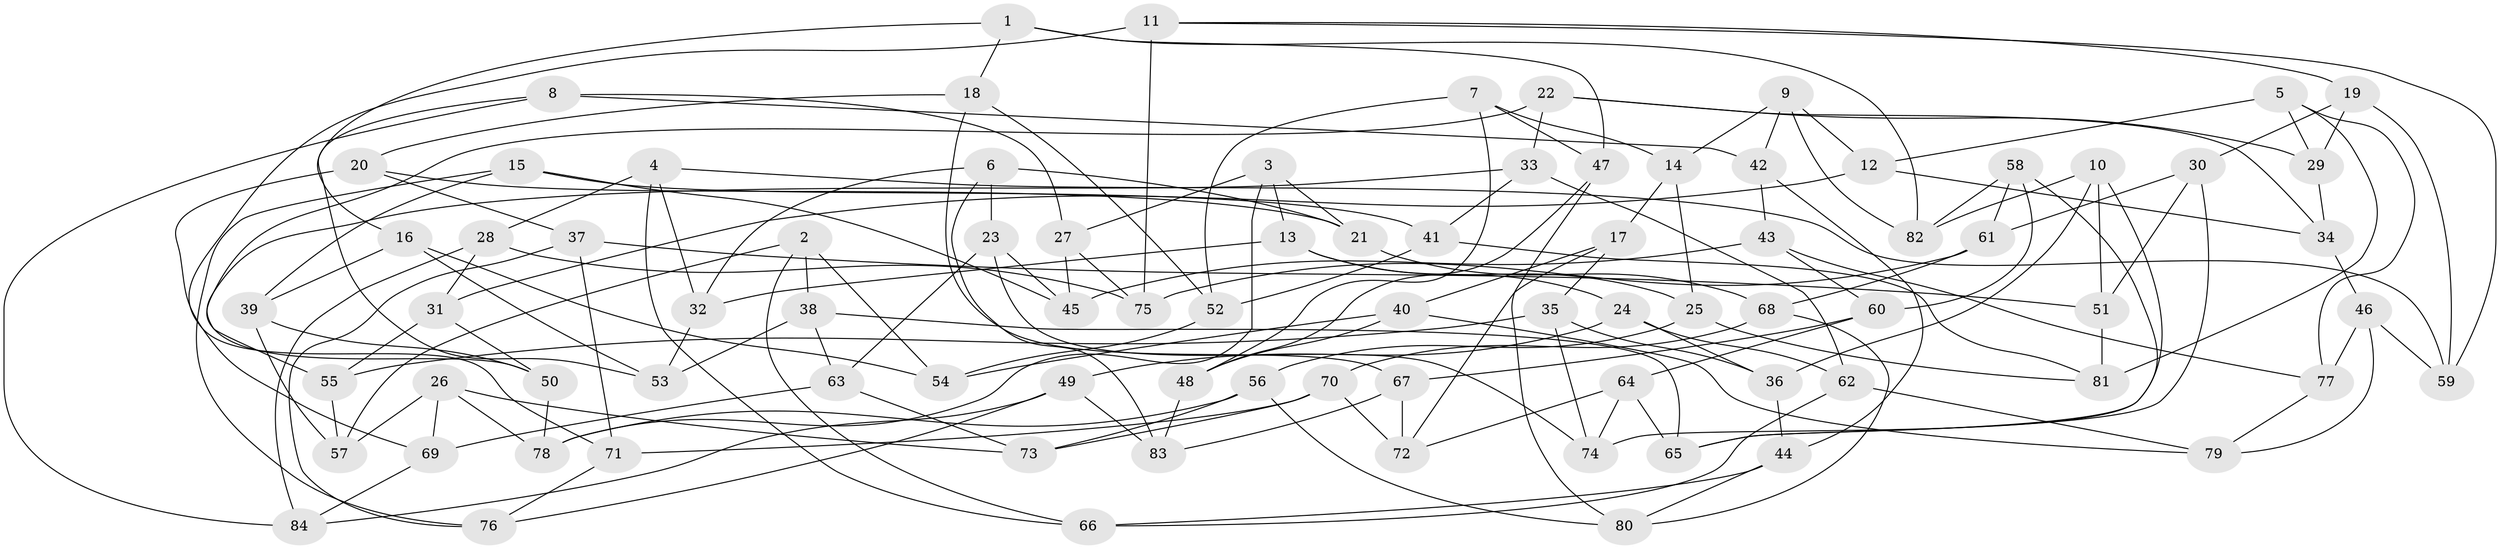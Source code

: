 // Generated by graph-tools (version 1.1) at 2025/11/02/27/25 16:11:47]
// undirected, 84 vertices, 168 edges
graph export_dot {
graph [start="1"]
  node [color=gray90,style=filled];
  1;
  2;
  3;
  4;
  5;
  6;
  7;
  8;
  9;
  10;
  11;
  12;
  13;
  14;
  15;
  16;
  17;
  18;
  19;
  20;
  21;
  22;
  23;
  24;
  25;
  26;
  27;
  28;
  29;
  30;
  31;
  32;
  33;
  34;
  35;
  36;
  37;
  38;
  39;
  40;
  41;
  42;
  43;
  44;
  45;
  46;
  47;
  48;
  49;
  50;
  51;
  52;
  53;
  54;
  55;
  56;
  57;
  58;
  59;
  60;
  61;
  62;
  63;
  64;
  65;
  66;
  67;
  68;
  69;
  70;
  71;
  72;
  73;
  74;
  75;
  76;
  77;
  78;
  79;
  80;
  81;
  82;
  83;
  84;
  1 -- 47;
  1 -- 82;
  1 -- 16;
  1 -- 18;
  2 -- 54;
  2 -- 57;
  2 -- 66;
  2 -- 38;
  3 -- 78;
  3 -- 27;
  3 -- 21;
  3 -- 13;
  4 -- 66;
  4 -- 32;
  4 -- 28;
  4 -- 59;
  5 -- 29;
  5 -- 77;
  5 -- 81;
  5 -- 12;
  6 -- 83;
  6 -- 21;
  6 -- 23;
  6 -- 32;
  7 -- 14;
  7 -- 47;
  7 -- 48;
  7 -- 52;
  8 -- 27;
  8 -- 42;
  8 -- 53;
  8 -- 84;
  9 -- 12;
  9 -- 82;
  9 -- 14;
  9 -- 42;
  10 -- 74;
  10 -- 36;
  10 -- 82;
  10 -- 51;
  11 -- 59;
  11 -- 75;
  11 -- 19;
  11 -- 71;
  12 -- 31;
  12 -- 34;
  13 -- 24;
  13 -- 32;
  13 -- 25;
  14 -- 25;
  14 -- 17;
  15 -- 39;
  15 -- 76;
  15 -- 41;
  15 -- 45;
  16 -- 54;
  16 -- 53;
  16 -- 39;
  17 -- 35;
  17 -- 40;
  17 -- 72;
  18 -- 52;
  18 -- 20;
  18 -- 67;
  19 -- 59;
  19 -- 30;
  19 -- 29;
  20 -- 21;
  20 -- 37;
  20 -- 69;
  21 -- 68;
  22 -- 50;
  22 -- 29;
  22 -- 34;
  22 -- 33;
  23 -- 45;
  23 -- 63;
  23 -- 74;
  24 -- 36;
  24 -- 62;
  24 -- 49;
  25 -- 81;
  25 -- 56;
  26 -- 69;
  26 -- 57;
  26 -- 73;
  26 -- 78;
  27 -- 75;
  27 -- 45;
  28 -- 84;
  28 -- 75;
  28 -- 31;
  29 -- 34;
  30 -- 61;
  30 -- 65;
  30 -- 51;
  31 -- 50;
  31 -- 55;
  32 -- 53;
  33 -- 41;
  33 -- 55;
  33 -- 62;
  34 -- 46;
  35 -- 55;
  35 -- 74;
  35 -- 36;
  36 -- 44;
  37 -- 76;
  37 -- 51;
  37 -- 71;
  38 -- 53;
  38 -- 65;
  38 -- 63;
  39 -- 50;
  39 -- 57;
  40 -- 54;
  40 -- 48;
  40 -- 79;
  41 -- 81;
  41 -- 52;
  42 -- 43;
  42 -- 44;
  43 -- 45;
  43 -- 77;
  43 -- 60;
  44 -- 80;
  44 -- 66;
  46 -- 79;
  46 -- 77;
  46 -- 59;
  47 -- 80;
  47 -- 48;
  48 -- 83;
  49 -- 83;
  49 -- 76;
  49 -- 84;
  50 -- 78;
  51 -- 81;
  52 -- 54;
  55 -- 57;
  56 -- 73;
  56 -- 80;
  56 -- 78;
  58 -- 61;
  58 -- 82;
  58 -- 65;
  58 -- 60;
  60 -- 64;
  60 -- 67;
  61 -- 68;
  61 -- 75;
  62 -- 66;
  62 -- 79;
  63 -- 73;
  63 -- 69;
  64 -- 65;
  64 -- 74;
  64 -- 72;
  67 -- 83;
  67 -- 72;
  68 -- 70;
  68 -- 80;
  69 -- 84;
  70 -- 73;
  70 -- 72;
  70 -- 71;
  71 -- 76;
  77 -- 79;
}
